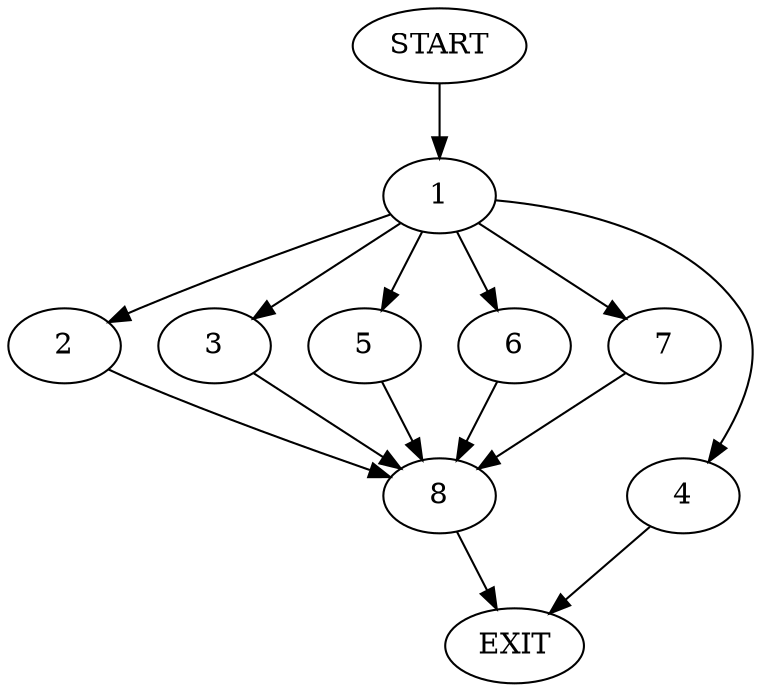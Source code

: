 digraph {
0 [label="START"]
9 [label="EXIT"]
0 -> 1
1 -> 2
1 -> 3
1 -> 4
1 -> 5
1 -> 6
1 -> 7
6 -> 8
2 -> 8
3 -> 8
5 -> 8
4 -> 9
7 -> 8
8 -> 9
}
